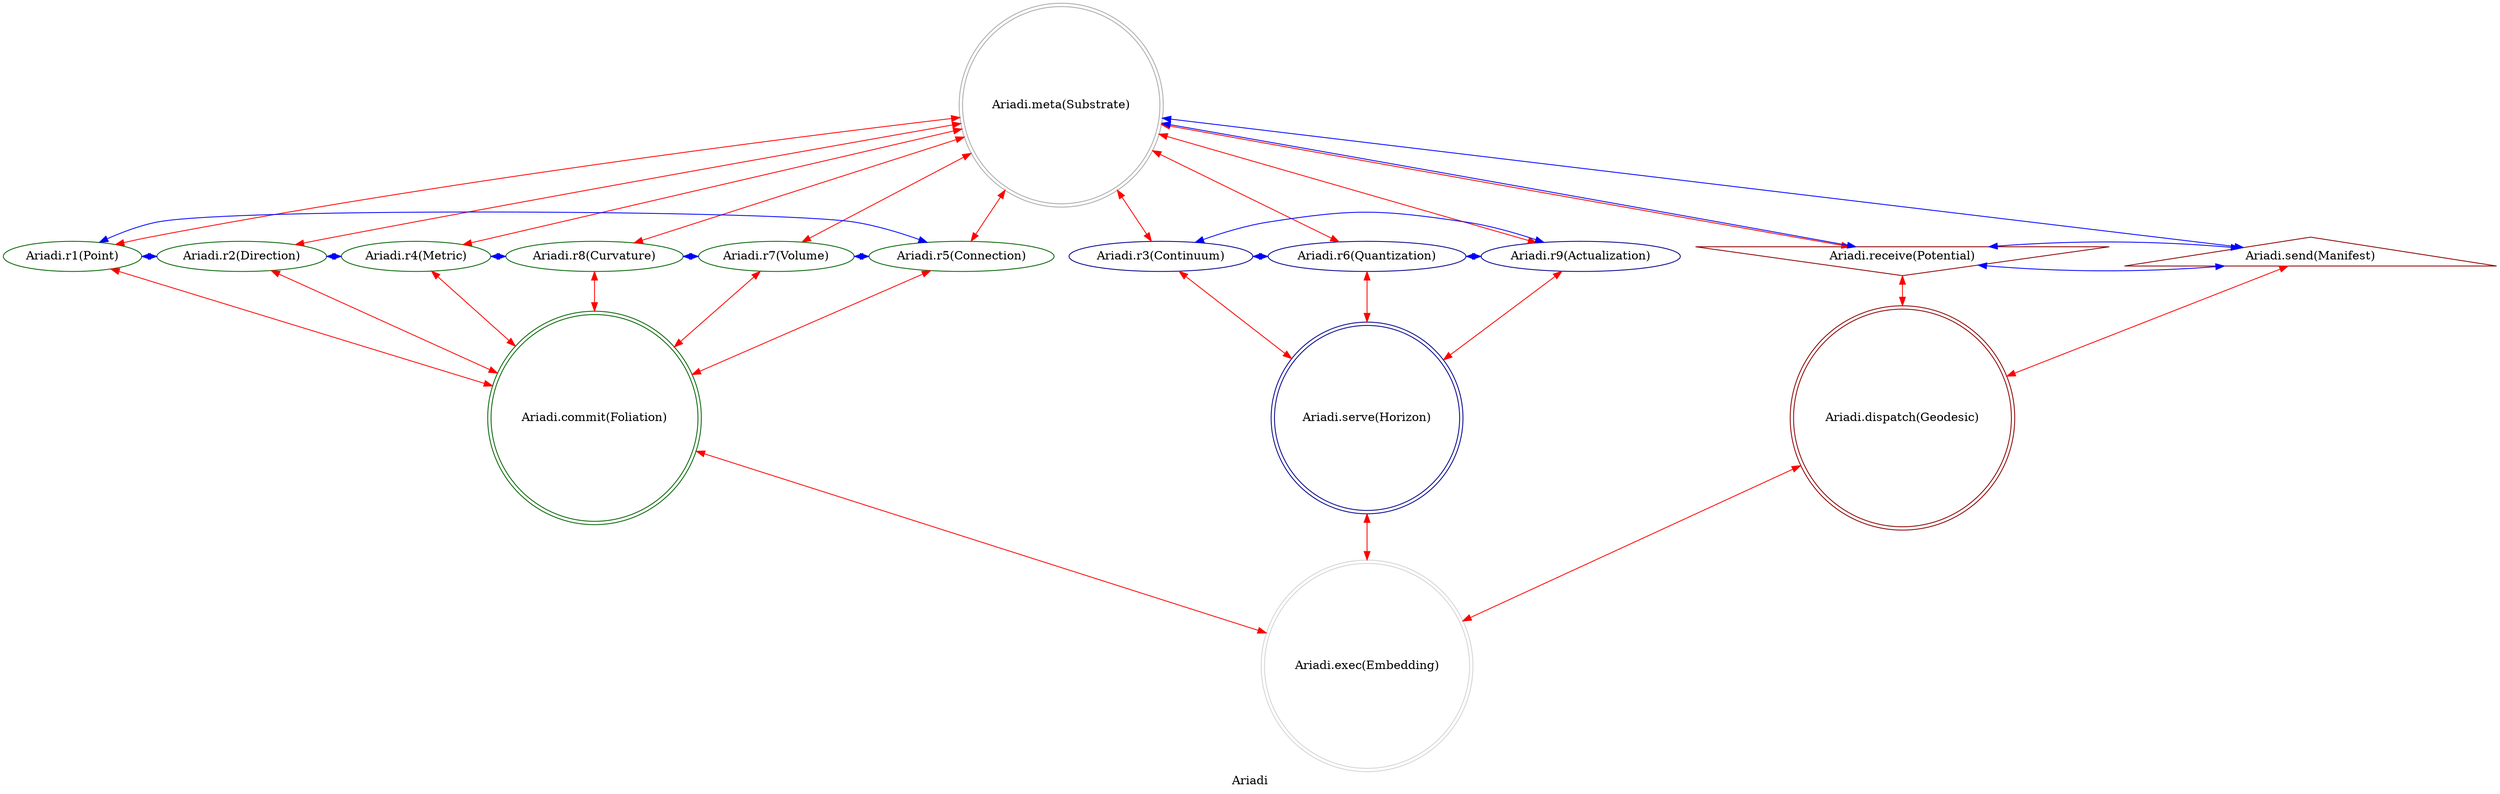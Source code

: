 strict digraph AriadiFactor {
    label = "Ariadi";
    comment = "The primordial stage of existence. A 3-sphere (S³) geometry that defines the arena of potential, ideation, and manifestation through its intrinsic curvature and dimensionality.";
    
    0 -> {1 2 4 8 7 5 3 6 9 a b} [dir = both; color = "red";];
    {a b} -> c [dir = both; color = "red";];
    {1 2 4 8 7 5} -> d [dir = both; color = "red";];
    {3 6 9} -> e [dir = both; color = "red";];
    {c d e} -> f [dir = both; color = "red";];
    
    a -> b -> a [dir = both; color = "blue";];
    a -> 0 -> b [dir = both; color = "blue";];
    3 -> 6 -> 9 -> 3 [dir = both; color = "blue";];
    1 -> 2 -> 4 -> 8 -> 7 -> 5 -> 1 [dir = both; color = "blue";];
    
    subgraph {
        rank = same;
        0;
    }
    subgraph {
        rank = same;
        3;
        6;
        9;
        1;
        2;
        4;
        8;
        7;
        5;
        a;
        b;
    }
    subgraph {
        rank = same;
        c;
        d;
        e;
    }
    subgraph {
        rank = same;
        f;
    }
    
    a [label = "Ariadi.receive(Potential)";comment = "Potential: The undifferentiated, infinite possibility of the unmanifest, corresponding to the Imaginary Space pole (w = -1).";shape = invtriangle;color = darkred;];
    0 [label = "Ariadi.meta(Substrate)";comment = "Abstract: The invariant, self-contained nature of the 3-sphere itself—the 'clay' of reality.";shape = doublecircle;color = darkgray;];
    b [label = "Ariadi.send(Manifest)";comment = "Manifest: The fully actualized, definite reality emerging from the manifold, corresponding to the Real Space pole (w = +1).";shape = triangle;color = darkred;];
    1 [label = "Ariadi.r1(Point)";comment = "Initiation: A dimensionless location defined by its coordinates (x,y,z,w) on the manifold—the fundamental address.";color = darkgreen;];
    2 [label = "Ariadi.r2(Direction)";comment = "Response: A vector or tangent specifying orientation and potential movement from a Point.";color = darkgreen;];
    4 [label = "Ariadi.r4(Metric)";comment = "Integration: The rule that defines distance and angle between Points, giving the manifold its shape (e.g., x²+y²+z²+w²=1).";color = darkgreen;];
    8 [label = "Ariadi.r8(Curvature)";comment = "Reflection: The intrinsic bending of the manifold defined by its Metric, governing parallel transport and geodesics.";color = darkgreen;];
    7 [label = "Ariadi.r7(Volume)";comment = "Consolidation: The bounded region or integral over a domain of the manifold, representing contained potential or information.";color = darkgreen;];
    5 [label = "Ariadi.r5(Connection)";comment = "Propagation: The rule (e.g., Levi-Civita) that defines how to move vectors around the Curvature, enabling navigation.";color = darkgreen;];
    3 [label = "Ariadi.r3(Continuum)";comment = "Thesis: The ideal of a smooth, infinitely divisible, and connected space—the classical view.";color = darkblue;];
    6 [label = "Ariadi.r6(Quantization)";comment = "Antithesis: The discrete, grained nature of the manifold at the smallest scales (e.g., Q=19ⁿ steps)—the quantum view.";color = darkblue;];
    9 [label = "Ariadi.r9(Actualization)";comment = "Synthesis: The process of movement along the w-axis, unifying the continuous background with discrete state transitions.";color = darkblue;];
    c [label = "Ariadi.dispatch(Geodesic)";comment = "Interface: The optimal path of least resistance or minimal distance between points, dictated by the Curvature and Metric.";shape = doublecircle;color = darkred;];
    d [label = "Ariadi.commit(Foliation)";comment = "Process: The specific slicing of the manifold into layers (e.g., by constant w), structuring the journey from Potential to Manifest.";shape = doublecircle;color = darkgreen;];
    e [label = "Ariadi.serve(Horizon)";comment = "Logic: The boundary of a Volume or the causal limit defined by the Metric and Curvature—the 'edge of the possible'.";shape = doublecircle;color = darkblue;];
    f [label = "Ariadi.exec(Embedding)";comment = "Closure: The final, stable placement of a structure (a Factor) into the manifold, fixing its coordinates and context.";shape = doublecircle;color = lightgray;];
}